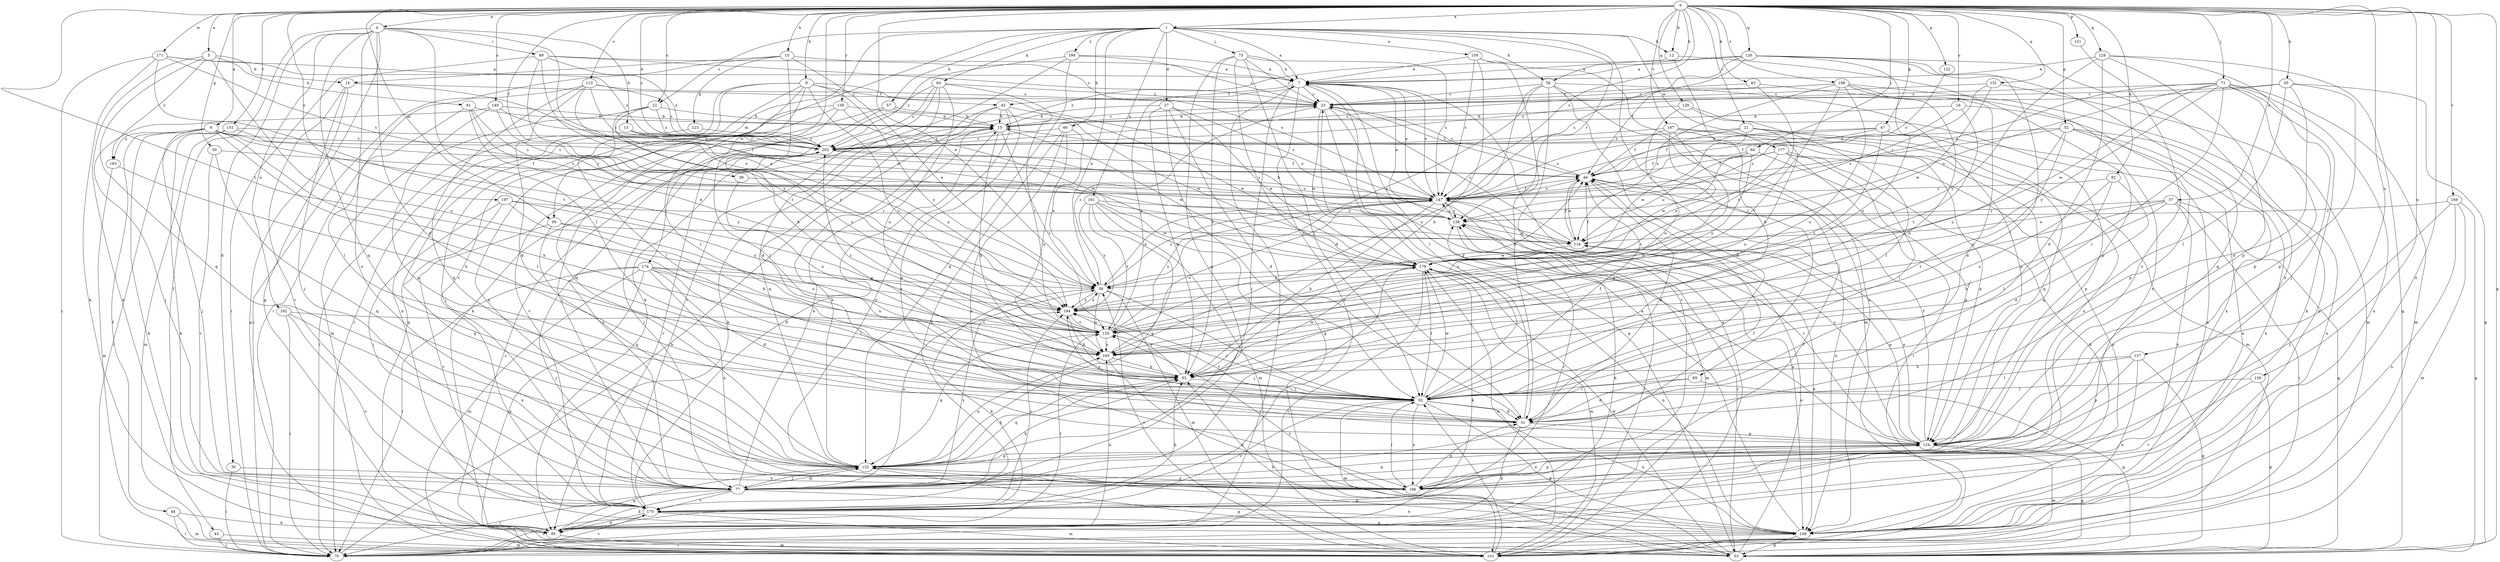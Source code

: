 strict digraph  {
0;
1;
4;
5;
6;
7;
9;
10;
12;
13;
14;
15;
16;
21;
22;
23;
27;
30;
31;
37;
38;
39;
43;
44;
45;
46;
47;
50;
52;
53;
55;
56;
57;
60;
61;
62;
64;
69;
70;
71;
73;
77;
82;
83;
84;
85;
89;
92;
95;
101;
108;
113;
116;
121;
122;
123;
124;
126;
128;
129;
131;
132;
138;
139;
140;
147;
151;
155;
156;
157;
159;
161;
162;
163;
167;
169;
170;
171;
174;
177;
179;
186;
190;
193;
194;
197;
198;
202;
0 -> 1  [label=a];
0 -> 4  [label=a];
0 -> 5  [label=a];
0 -> 6  [label=a];
0 -> 9  [label=b];
0 -> 10  [label=b];
0 -> 12  [label=b];
0 -> 16  [label=c];
0 -> 21  [label=c];
0 -> 22  [label=c];
0 -> 37  [label=e];
0 -> 38  [label=e];
0 -> 39  [label=f];
0 -> 47  [label=g];
0 -> 50  [label=g];
0 -> 52  [label=g];
0 -> 53  [label=g];
0 -> 55  [label=h];
0 -> 56  [label=h];
0 -> 64  [label=i];
0 -> 71  [label=j];
0 -> 82  [label=k];
0 -> 83  [label=k];
0 -> 95  [label=m];
0 -> 108  [label=n];
0 -> 113  [label=o];
0 -> 121  [label=p];
0 -> 122  [label=p];
0 -> 126  [label=q];
0 -> 128  [label=q];
0 -> 129  [label=q];
0 -> 131  [label=q];
0 -> 138  [label=r];
0 -> 140  [label=s];
0 -> 147  [label=s];
0 -> 151  [label=t];
0 -> 155  [label=t];
0 -> 156  [label=u];
0 -> 157  [label=u];
0 -> 167  [label=v];
0 -> 169  [label=v];
0 -> 171  [label=w];
0 -> 174  [label=w];
0 -> 197  [label=z];
0 -> 198  [label=z];
0 -> 202  [label=z];
1 -> 7  [label=a];
1 -> 12  [label=b];
1 -> 22  [label=c];
1 -> 27  [label=d];
1 -> 38  [label=e];
1 -> 56  [label=h];
1 -> 57  [label=h];
1 -> 60  [label=h];
1 -> 73  [label=j];
1 -> 84  [label=k];
1 -> 89  [label=l];
1 -> 95  [label=m];
1 -> 139  [label=r];
1 -> 159  [label=u];
1 -> 161  [label=u];
1 -> 170  [label=v];
1 -> 177  [label=w];
1 -> 190  [label=y];
4 -> 13  [label=b];
4 -> 30  [label=d];
4 -> 31  [label=d];
4 -> 38  [label=e];
4 -> 43  [label=f];
4 -> 53  [label=g];
4 -> 69  [label=i];
4 -> 92  [label=l];
4 -> 132  [label=q];
4 -> 162  [label=u];
4 -> 186  [label=x];
5 -> 14  [label=b];
5 -> 61  [label=h];
5 -> 85  [label=k];
5 -> 132  [label=q];
5 -> 163  [label=u];
5 -> 193  [label=y];
6 -> 44  [label=f];
6 -> 62  [label=h];
6 -> 77  [label=j];
6 -> 85  [label=k];
6 -> 92  [label=l];
6 -> 147  [label=s];
6 -> 193  [label=y];
6 -> 194  [label=y];
6 -> 202  [label=z];
7 -> 23  [label=c];
7 -> 45  [label=f];
7 -> 70  [label=i];
7 -> 77  [label=j];
7 -> 92  [label=l];
7 -> 147  [label=s];
7 -> 170  [label=v];
9 -> 45  [label=f];
9 -> 53  [label=g];
9 -> 70  [label=i];
9 -> 92  [label=l];
9 -> 108  [label=n];
9 -> 116  [label=o];
9 -> 132  [label=q];
9 -> 155  [label=t];
9 -> 194  [label=y];
10 -> 14  [label=b];
10 -> 38  [label=e];
10 -> 62  [label=h];
10 -> 70  [label=i];
10 -> 123  [label=p];
10 -> 147  [label=s];
12 -> 7  [label=a];
12 -> 62  [label=h];
12 -> 124  [label=p];
13 -> 46  [label=f];
13 -> 194  [label=y];
13 -> 202  [label=z];
14 -> 23  [label=c];
14 -> 53  [label=g];
14 -> 77  [label=j];
14 -> 116  [label=o];
14 -> 170  [label=v];
15 -> 23  [label=c];
15 -> 62  [label=h];
15 -> 155  [label=t];
15 -> 179  [label=w];
15 -> 202  [label=z];
16 -> 15  [label=b];
16 -> 124  [label=p];
16 -> 139  [label=r];
16 -> 155  [label=t];
21 -> 46  [label=f];
21 -> 124  [label=p];
21 -> 163  [label=u];
21 -> 179  [label=w];
21 -> 186  [label=x];
21 -> 202  [label=z];
22 -> 15  [label=b];
22 -> 92  [label=l];
22 -> 101  [label=m];
22 -> 155  [label=t];
22 -> 202  [label=z];
23 -> 15  [label=b];
23 -> 46  [label=f];
23 -> 53  [label=g];
23 -> 124  [label=p];
23 -> 179  [label=w];
27 -> 15  [label=b];
27 -> 31  [label=d];
27 -> 53  [label=g];
27 -> 62  [label=h];
27 -> 147  [label=s];
27 -> 179  [label=w];
30 -> 70  [label=i];
30 -> 186  [label=x];
31 -> 23  [label=c];
31 -> 85  [label=k];
31 -> 124  [label=p];
31 -> 194  [label=y];
37 -> 53  [label=g];
37 -> 62  [label=h];
37 -> 70  [label=i];
37 -> 116  [label=o];
37 -> 139  [label=r];
37 -> 155  [label=t];
37 -> 186  [label=x];
38 -> 23  [label=c];
38 -> 85  [label=k];
38 -> 92  [label=l];
38 -> 101  [label=m];
38 -> 147  [label=s];
38 -> 163  [label=u];
38 -> 194  [label=y];
39 -> 147  [label=s];
39 -> 163  [label=u];
43 -> 70  [label=i];
43 -> 101  [label=m];
44 -> 70  [label=i];
44 -> 85  [label=k];
44 -> 101  [label=m];
45 -> 15  [label=b];
45 -> 85  [label=k];
45 -> 124  [label=p];
45 -> 132  [label=q];
45 -> 179  [label=w];
45 -> 186  [label=x];
46 -> 23  [label=c];
46 -> 31  [label=d];
46 -> 108  [label=n];
46 -> 116  [label=o];
46 -> 147  [label=s];
47 -> 46  [label=f];
47 -> 108  [label=n];
47 -> 124  [label=p];
47 -> 147  [label=s];
47 -> 155  [label=t];
47 -> 202  [label=z];
50 -> 46  [label=f];
50 -> 132  [label=q];
50 -> 170  [label=v];
52 -> 85  [label=k];
52 -> 108  [label=n];
52 -> 147  [label=s];
52 -> 163  [label=u];
52 -> 186  [label=x];
52 -> 194  [label=y];
52 -> 202  [label=z];
53 -> 62  [label=h];
53 -> 116  [label=o];
53 -> 139  [label=r];
53 -> 179  [label=w];
55 -> 23  [label=c];
55 -> 31  [label=d];
55 -> 53  [label=g];
55 -> 92  [label=l];
55 -> 124  [label=p];
55 -> 202  [label=z];
56 -> 23  [label=c];
56 -> 31  [label=d];
56 -> 38  [label=e];
56 -> 101  [label=m];
56 -> 124  [label=p];
56 -> 163  [label=u];
56 -> 170  [label=v];
57 -> 15  [label=b];
57 -> 77  [label=j];
57 -> 170  [label=v];
57 -> 179  [label=w];
60 -> 38  [label=e];
60 -> 163  [label=u];
60 -> 170  [label=v];
60 -> 186  [label=x];
60 -> 202  [label=z];
61 -> 15  [label=b];
61 -> 38  [label=e];
61 -> 92  [label=l];
61 -> 139  [label=r];
61 -> 147  [label=s];
62 -> 92  [label=l];
62 -> 132  [label=q];
62 -> 179  [label=w];
62 -> 194  [label=y];
64 -> 46  [label=f];
64 -> 92  [label=l];
64 -> 147  [label=s];
64 -> 179  [label=w];
64 -> 194  [label=y];
69 -> 7  [label=a];
69 -> 23  [label=c];
69 -> 70  [label=i];
69 -> 155  [label=t];
69 -> 194  [label=y];
69 -> 202  [label=z];
70 -> 15  [label=b];
70 -> 170  [label=v];
70 -> 179  [label=w];
71 -> 23  [label=c];
71 -> 85  [label=k];
71 -> 92  [label=l];
71 -> 101  [label=m];
71 -> 108  [label=n];
71 -> 116  [label=o];
71 -> 124  [label=p];
71 -> 147  [label=s];
71 -> 179  [label=w];
71 -> 194  [label=y];
73 -> 7  [label=a];
73 -> 23  [label=c];
73 -> 31  [label=d];
73 -> 62  [label=h];
73 -> 92  [label=l];
73 -> 132  [label=q];
73 -> 147  [label=s];
77 -> 15  [label=b];
77 -> 38  [label=e];
77 -> 46  [label=f];
77 -> 62  [label=h];
77 -> 70  [label=i];
77 -> 85  [label=k];
77 -> 108  [label=n];
77 -> 124  [label=p];
77 -> 132  [label=q];
77 -> 170  [label=v];
77 -> 194  [label=y];
77 -> 202  [label=z];
82 -> 31  [label=d];
82 -> 92  [label=l];
82 -> 147  [label=s];
82 -> 163  [label=u];
83 -> 23  [label=c];
83 -> 31  [label=d];
83 -> 194  [label=y];
84 -> 23  [label=c];
84 -> 31  [label=d];
84 -> 85  [label=k];
84 -> 155  [label=t];
84 -> 163  [label=u];
84 -> 170  [label=v];
84 -> 202  [label=z];
85 -> 101  [label=m];
85 -> 132  [label=q];
85 -> 155  [label=t];
85 -> 163  [label=u];
89 -> 31  [label=d];
89 -> 53  [label=g];
89 -> 92  [label=l];
92 -> 31  [label=d];
92 -> 46  [label=f];
92 -> 53  [label=g];
92 -> 101  [label=m];
92 -> 108  [label=n];
92 -> 155  [label=t];
92 -> 170  [label=v];
92 -> 179  [label=w];
92 -> 186  [label=x];
92 -> 194  [label=y];
95 -> 116  [label=o];
95 -> 132  [label=q];
95 -> 163  [label=u];
95 -> 170  [label=v];
101 -> 7  [label=a];
101 -> 38  [label=e];
101 -> 92  [label=l];
101 -> 139  [label=r];
101 -> 202  [label=z];
108 -> 7  [label=a];
108 -> 53  [label=g];
108 -> 70  [label=i];
108 -> 132  [label=q];
108 -> 155  [label=t];
113 -> 23  [label=c];
113 -> 31  [label=d];
113 -> 70  [label=i];
113 -> 116  [label=o];
113 -> 132  [label=q];
113 -> 194  [label=y];
113 -> 202  [label=z];
116 -> 23  [label=c];
116 -> 46  [label=f];
116 -> 108  [label=n];
116 -> 124  [label=p];
116 -> 179  [label=w];
121 -> 186  [label=x];
122 -> 147  [label=s];
123 -> 70  [label=i];
123 -> 202  [label=z];
124 -> 46  [label=f];
124 -> 53  [label=g];
124 -> 101  [label=m];
124 -> 116  [label=o];
124 -> 132  [label=q];
124 -> 139  [label=r];
124 -> 147  [label=s];
124 -> 186  [label=x];
126 -> 7  [label=a];
126 -> 46  [label=f];
126 -> 92  [label=l];
126 -> 132  [label=q];
126 -> 147  [label=s];
126 -> 163  [label=u];
126 -> 186  [label=x];
126 -> 202  [label=z];
128 -> 15  [label=b];
128 -> 92  [label=l];
128 -> 108  [label=n];
128 -> 163  [label=u];
129 -> 7  [label=a];
129 -> 31  [label=d];
129 -> 53  [label=g];
129 -> 77  [label=j];
129 -> 124  [label=p];
129 -> 194  [label=y];
131 -> 23  [label=c];
131 -> 101  [label=m];
131 -> 139  [label=r];
131 -> 179  [label=w];
132 -> 15  [label=b];
132 -> 53  [label=g];
132 -> 62  [label=h];
132 -> 77  [label=j];
132 -> 163  [label=u];
132 -> 186  [label=x];
138 -> 15  [label=b];
138 -> 77  [label=j];
138 -> 92  [label=l];
138 -> 179  [label=w];
138 -> 186  [label=x];
139 -> 7  [label=a];
139 -> 15  [label=b];
139 -> 85  [label=k];
139 -> 116  [label=o];
139 -> 147  [label=s];
140 -> 15  [label=b];
140 -> 77  [label=j];
140 -> 124  [label=p];
140 -> 147  [label=s];
140 -> 202  [label=z];
147 -> 7  [label=a];
147 -> 38  [label=e];
147 -> 46  [label=f];
147 -> 62  [label=h];
147 -> 101  [label=m];
147 -> 108  [label=n];
147 -> 139  [label=r];
151 -> 46  [label=f];
151 -> 70  [label=i];
151 -> 85  [label=k];
151 -> 101  [label=m];
151 -> 202  [label=z];
155 -> 7  [label=a];
155 -> 46  [label=f];
155 -> 132  [label=q];
155 -> 147  [label=s];
155 -> 163  [label=u];
156 -> 53  [label=g];
156 -> 92  [label=l];
156 -> 170  [label=v];
157 -> 53  [label=g];
157 -> 62  [label=h];
157 -> 92  [label=l];
157 -> 108  [label=n];
157 -> 124  [label=p];
159 -> 7  [label=a];
159 -> 31  [label=d];
159 -> 62  [label=h];
159 -> 108  [label=n];
159 -> 147  [label=s];
161 -> 92  [label=l];
161 -> 101  [label=m];
161 -> 132  [label=q];
161 -> 139  [label=r];
161 -> 155  [label=t];
161 -> 179  [label=w];
161 -> 194  [label=y];
162 -> 70  [label=i];
162 -> 155  [label=t];
162 -> 170  [label=v];
162 -> 186  [label=x];
163 -> 62  [label=h];
163 -> 108  [label=n];
163 -> 147  [label=s];
163 -> 202  [label=z];
167 -> 38  [label=e];
167 -> 46  [label=f];
167 -> 62  [label=h];
167 -> 101  [label=m];
167 -> 124  [label=p];
167 -> 132  [label=q];
167 -> 202  [label=z];
169 -> 53  [label=g];
169 -> 77  [label=j];
169 -> 101  [label=m];
169 -> 108  [label=n];
169 -> 139  [label=r];
170 -> 15  [label=b];
170 -> 46  [label=f];
170 -> 62  [label=h];
170 -> 70  [label=i];
170 -> 85  [label=k];
170 -> 101  [label=m];
170 -> 108  [label=n];
170 -> 139  [label=r];
170 -> 194  [label=y];
171 -> 7  [label=a];
171 -> 70  [label=i];
171 -> 85  [label=k];
171 -> 147  [label=s];
171 -> 155  [label=t];
171 -> 202  [label=z];
174 -> 31  [label=d];
174 -> 38  [label=e];
174 -> 53  [label=g];
174 -> 70  [label=i];
174 -> 77  [label=j];
174 -> 92  [label=l];
174 -> 101  [label=m];
174 -> 163  [label=u];
174 -> 186  [label=x];
174 -> 194  [label=y];
177 -> 46  [label=f];
177 -> 70  [label=i];
177 -> 85  [label=k];
177 -> 108  [label=n];
177 -> 116  [label=o];
177 -> 124  [label=p];
177 -> 155  [label=t];
179 -> 38  [label=e];
179 -> 46  [label=f];
179 -> 70  [label=i];
179 -> 77  [label=j];
179 -> 85  [label=k];
179 -> 92  [label=l];
179 -> 101  [label=m];
179 -> 108  [label=n];
186 -> 31  [label=d];
186 -> 92  [label=l];
186 -> 124  [label=p];
190 -> 7  [label=a];
190 -> 23  [label=c];
190 -> 85  [label=k];
190 -> 132  [label=q];
190 -> 202  [label=z];
193 -> 62  [label=h];
193 -> 101  [label=m];
194 -> 38  [label=e];
194 -> 62  [label=h];
194 -> 155  [label=t];
197 -> 62  [label=h];
197 -> 77  [label=j];
197 -> 132  [label=q];
197 -> 139  [label=r];
197 -> 194  [label=y];
198 -> 23  [label=c];
198 -> 62  [label=h];
198 -> 108  [label=n];
198 -> 116  [label=o];
198 -> 155  [label=t];
198 -> 163  [label=u];
198 -> 186  [label=x];
198 -> 202  [label=z];
202 -> 46  [label=f];
202 -> 77  [label=j];
202 -> 147  [label=s];
202 -> 170  [label=v];
}

